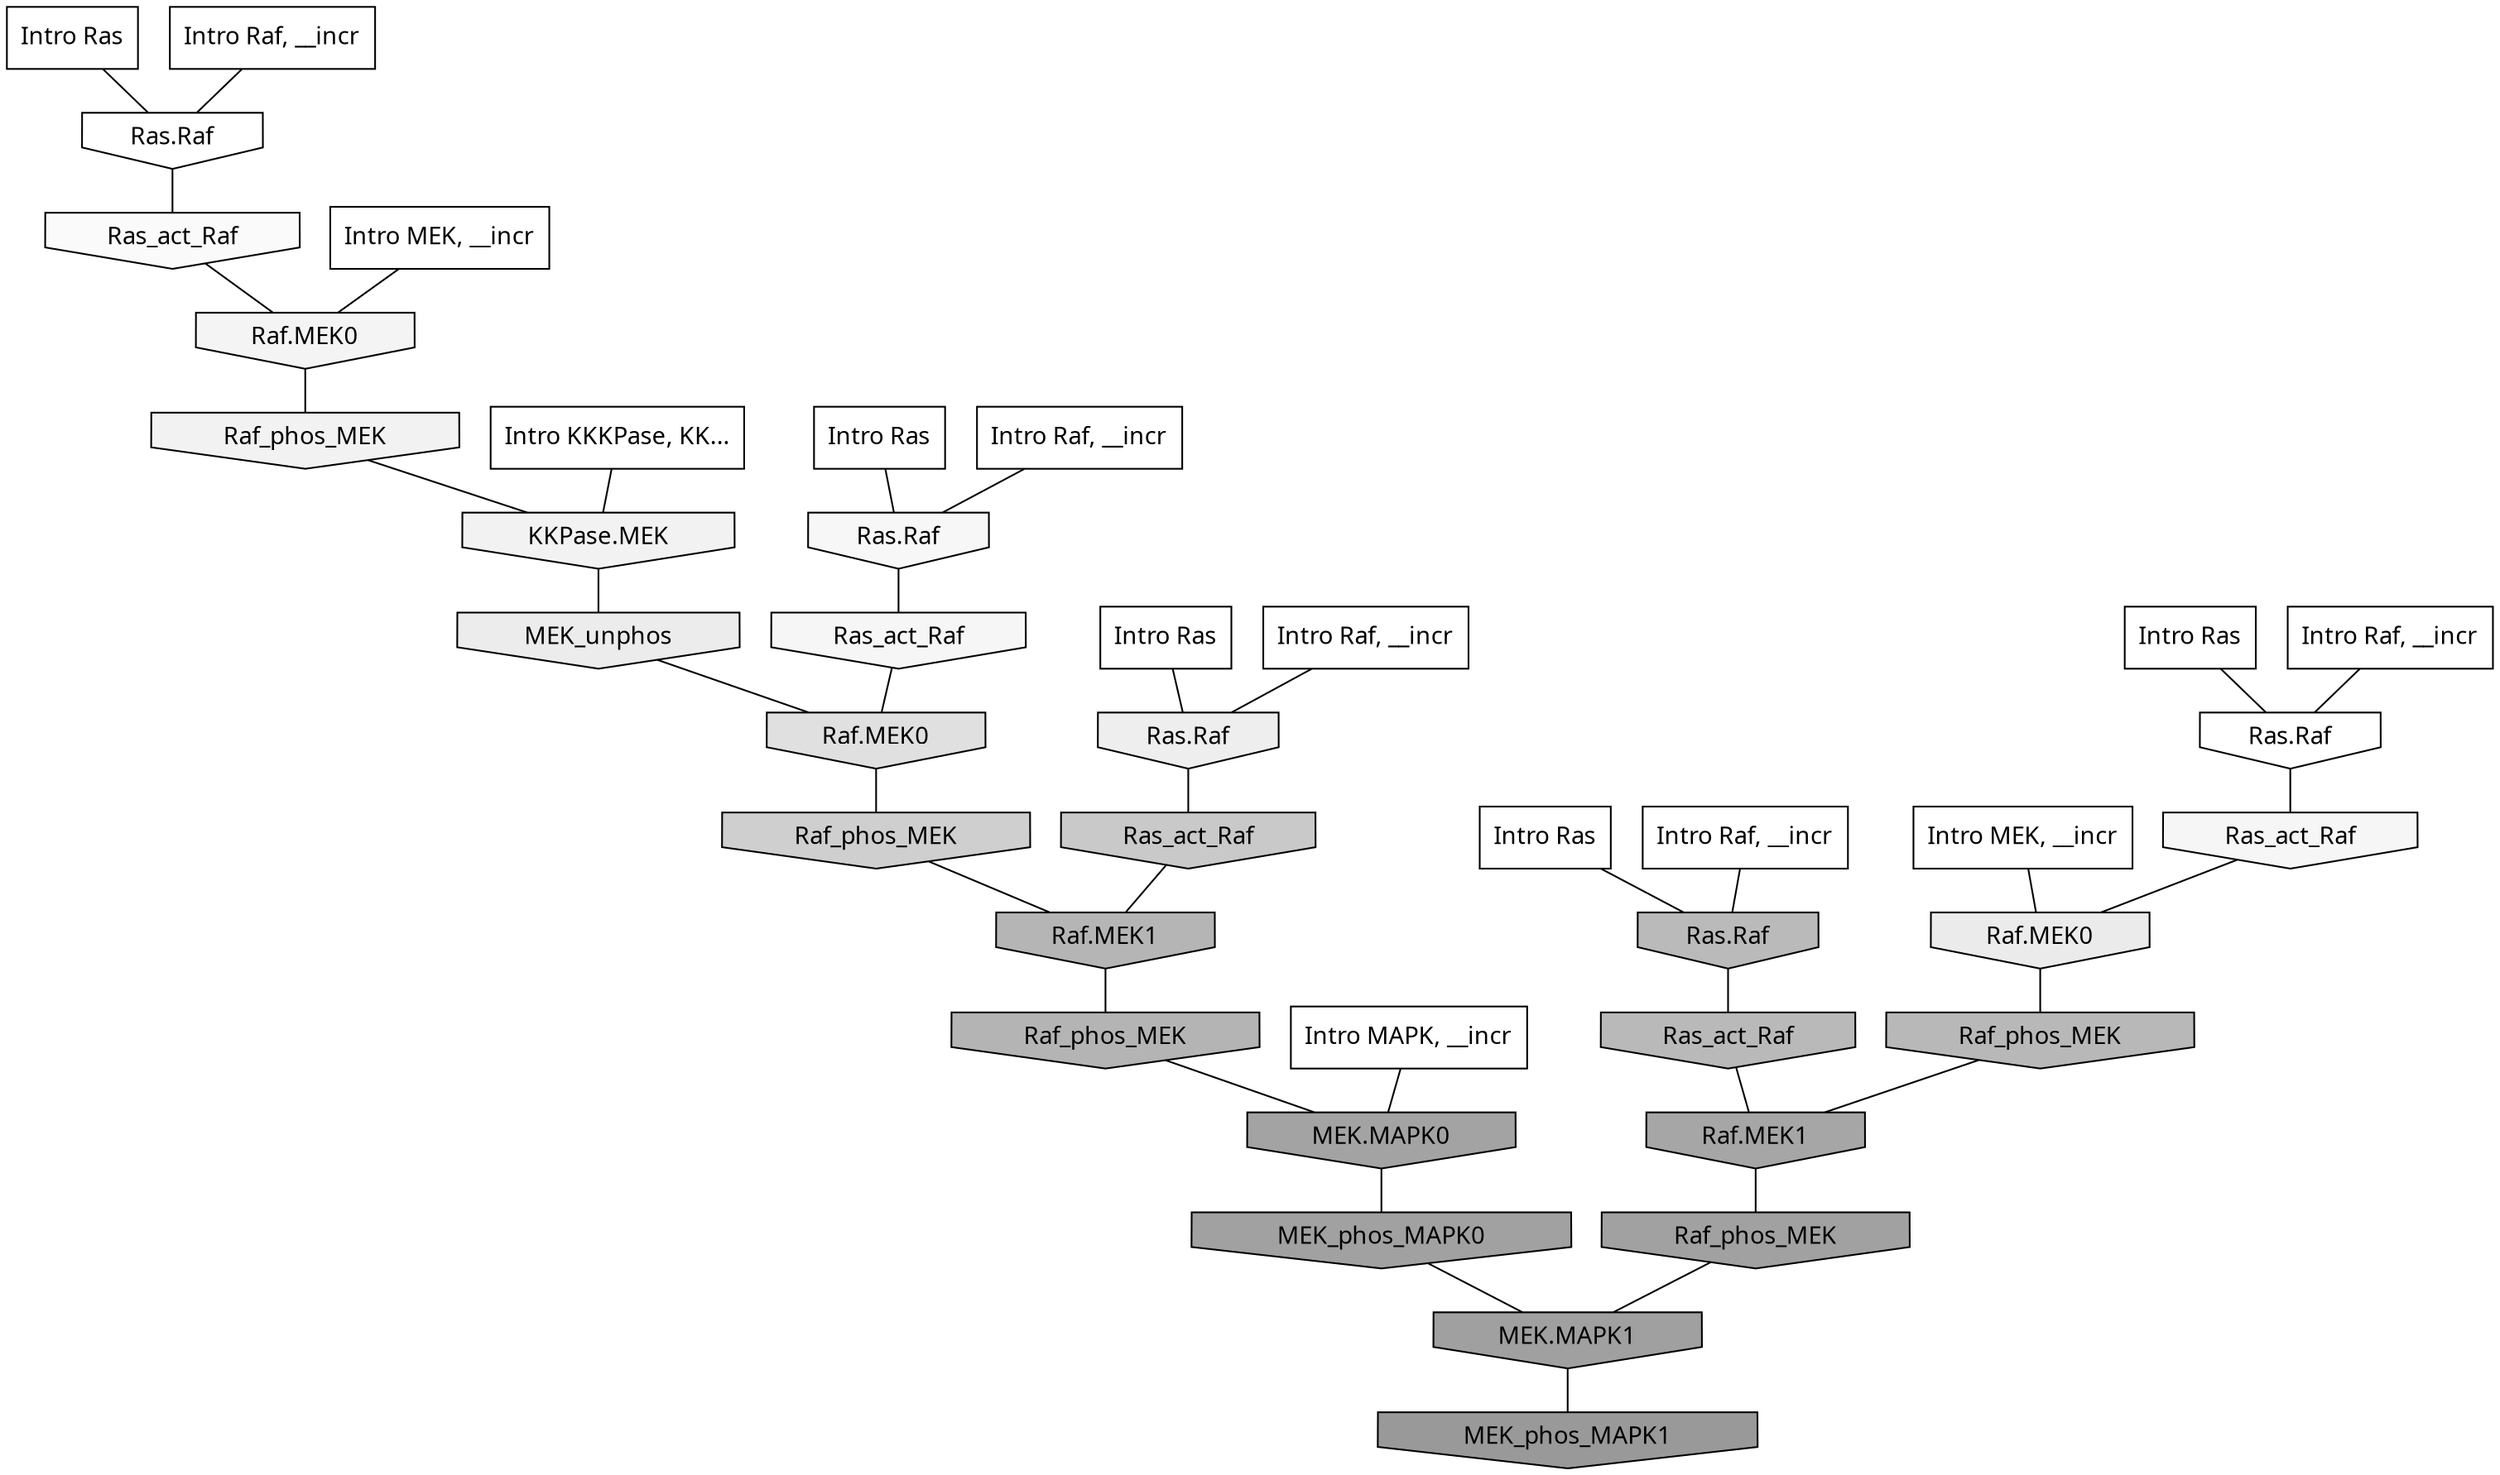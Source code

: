 digraph G{
  rankdir="TB";
  ranksep=0.30;
  node [fontname="CMU Serif"];
  edge [fontname="CMU Serif"];
  
  5 [label="Intro Ras", shape=rectangle, style=filled, fillcolor="0.000 0.000 1.000"]
  
  8 [label="Intro Ras", shape=rectangle, style=filled, fillcolor="0.000 0.000 1.000"]
  
  38 [label="Intro Ras", shape=rectangle, style=filled, fillcolor="0.000 0.000 1.000"]
  
  64 [label="Intro Ras", shape=rectangle, style=filled, fillcolor="0.000 0.000 1.000"]
  
  89 [label="Intro Ras", shape=rectangle, style=filled, fillcolor="0.000 0.000 1.000"]
  
  263 [label="Intro Raf, __incr", shape=rectangle, style=filled, fillcolor="0.000 0.000 1.000"]
  
  290 [label="Intro Raf, __incr", shape=rectangle, style=filled, fillcolor="0.000 0.000 1.000"]
  
  582 [label="Intro Raf, __incr", shape=rectangle, style=filled, fillcolor="0.000 0.000 1.000"]
  
  668 [label="Intro Raf, __incr", shape=rectangle, style=filled, fillcolor="0.000 0.000 1.000"]
  
  669 [label="Intro Raf, __incr", shape=rectangle, style=filled, fillcolor="0.000 0.000 1.000"]
  
  1506 [label="Intro MEK, __incr", shape=rectangle, style=filled, fillcolor="0.000 0.000 1.000"]
  
  1882 [label="Intro MEK, __incr", shape=rectangle, style=filled, fillcolor="0.000 0.000 1.000"]
  
  2564 [label="Intro MAPK, __incr", shape=rectangle, style=filled, fillcolor="0.000 0.000 1.000"]
  
  3160 [label="Intro KKKPase, KK...", shape=rectangle, style=filled, fillcolor="0.000 0.000 1.000"]
  
  3289 [label="Ras.Raf", shape=invhouse, style=filled, fillcolor="0.000 0.000 1.000"]
  
  3306 [label="Ras.Raf", shape=invhouse, style=filled, fillcolor="0.000 0.000 1.000"]
  
  3451 [label="Ras_act_Raf", shape=invhouse, style=filled, fillcolor="0.000 0.000 0.978"]
  
  3541 [label="Ras.Raf", shape=invhouse, style=filled, fillcolor="0.000 0.000 0.967"]
  
  3569 [label="Ras_act_Raf", shape=invhouse, style=filled, fillcolor="0.000 0.000 0.963"]
  
  3577 [label="Ras_act_Raf", shape=invhouse, style=filled, fillcolor="0.000 0.000 0.962"]
  
  3626 [label="Raf.MEK0", shape=invhouse, style=filled, fillcolor="0.000 0.000 0.957"]
  
  3722 [label="Raf_phos_MEK", shape=invhouse, style=filled, fillcolor="0.000 0.000 0.948"]
  
  3733 [label="KKPase.MEK", shape=invhouse, style=filled, fillcolor="0.000 0.000 0.947"]
  
  3975 [label="Ras.Raf", shape=invhouse, style=filled, fillcolor="0.000 0.000 0.932"]
  
  4097 [label="MEK_unphos", shape=invhouse, style=filled, fillcolor="0.000 0.000 0.924"]
  
  4166 [label="Raf.MEK0", shape=invhouse, style=filled, fillcolor="0.000 0.000 0.920"]
  
  4860 [label="Raf.MEK0", shape=invhouse, style=filled, fillcolor="0.000 0.000 0.878"]
  
  6146 [label="Raf_phos_MEK", shape=invhouse, style=filled, fillcolor="0.000 0.000 0.809"]
  
  6741 [label="Ras_act_Raf", shape=invhouse, style=filled, fillcolor="0.000 0.000 0.786"]
  
  8752 [label="Ras.Raf", shape=invhouse, style=filled, fillcolor="0.000 0.000 0.728"]
  
  8906 [label="Ras_act_Raf", shape=invhouse, style=filled, fillcolor="0.000 0.000 0.723"]
  
  9002 [label="Raf_phos_MEK", shape=invhouse, style=filled, fillcolor="0.000 0.000 0.719"]
  
  9508 [label="Raf.MEK1", shape=invhouse, style=filled, fillcolor="0.000 0.000 0.709"]
  
  9605 [label="Raf_phos_MEK", shape=invhouse, style=filled, fillcolor="0.000 0.000 0.707"]
  
  12799 [label="Raf.MEK1", shape=invhouse, style=filled, fillcolor="0.000 0.000 0.650"]
  
  13482 [label="MEK.MAPK0", shape=invhouse, style=filled, fillcolor="0.000 0.000 0.640"]
  
  14200 [label="Raf_phos_MEK", shape=invhouse, style=filled, fillcolor="0.000 0.000 0.630"]
  
  14225 [label="MEK_phos_MAPK0", shape=invhouse, style=filled, fillcolor="0.000 0.000 0.630"]
  
  14448 [label="MEK.MAPK1", shape=invhouse, style=filled, fillcolor="0.000 0.000 0.628"]
  
  16148 [label="MEK_phos_MAPK1", shape=invhouse, style=filled, fillcolor="0.000 0.000 0.600"]
  
  
  14448 -> 16148 [dir=none, color="0.000 0.000 0.000"] 
  14225 -> 14448 [dir=none, color="0.000 0.000 0.000"] 
  14200 -> 14448 [dir=none, color="0.000 0.000 0.000"] 
  13482 -> 14225 [dir=none, color="0.000 0.000 0.000"] 
  12799 -> 14200 [dir=none, color="0.000 0.000 0.000"] 
  9605 -> 13482 [dir=none, color="0.000 0.000 0.000"] 
  9508 -> 9605 [dir=none, color="0.000 0.000 0.000"] 
  9002 -> 12799 [dir=none, color="0.000 0.000 0.000"] 
  8906 -> 12799 [dir=none, color="0.000 0.000 0.000"] 
  8752 -> 8906 [dir=none, color="0.000 0.000 0.000"] 
  6741 -> 9508 [dir=none, color="0.000 0.000 0.000"] 
  6146 -> 9508 [dir=none, color="0.000 0.000 0.000"] 
  4860 -> 6146 [dir=none, color="0.000 0.000 0.000"] 
  4166 -> 9002 [dir=none, color="0.000 0.000 0.000"] 
  4097 -> 4860 [dir=none, color="0.000 0.000 0.000"] 
  3975 -> 6741 [dir=none, color="0.000 0.000 0.000"] 
  3733 -> 4097 [dir=none, color="0.000 0.000 0.000"] 
  3722 -> 3733 [dir=none, color="0.000 0.000 0.000"] 
  3626 -> 3722 [dir=none, color="0.000 0.000 0.000"] 
  3577 -> 4860 [dir=none, color="0.000 0.000 0.000"] 
  3569 -> 4166 [dir=none, color="0.000 0.000 0.000"] 
  3541 -> 3577 [dir=none, color="0.000 0.000 0.000"] 
  3451 -> 3626 [dir=none, color="0.000 0.000 0.000"] 
  3306 -> 3569 [dir=none, color="0.000 0.000 0.000"] 
  3289 -> 3451 [dir=none, color="0.000 0.000 0.000"] 
  3160 -> 3733 [dir=none, color="0.000 0.000 0.000"] 
  2564 -> 13482 [dir=none, color="0.000 0.000 0.000"] 
  1882 -> 3626 [dir=none, color="0.000 0.000 0.000"] 
  1506 -> 4166 [dir=none, color="0.000 0.000 0.000"] 
  669 -> 8752 [dir=none, color="0.000 0.000 0.000"] 
  668 -> 3541 [dir=none, color="0.000 0.000 0.000"] 
  582 -> 3975 [dir=none, color="0.000 0.000 0.000"] 
  290 -> 3306 [dir=none, color="0.000 0.000 0.000"] 
  263 -> 3289 [dir=none, color="0.000 0.000 0.000"] 
  89 -> 3541 [dir=none, color="0.000 0.000 0.000"] 
  64 -> 3306 [dir=none, color="0.000 0.000 0.000"] 
  38 -> 3975 [dir=none, color="0.000 0.000 0.000"] 
  8 -> 8752 [dir=none, color="0.000 0.000 0.000"] 
  5 -> 3289 [dir=none, color="0.000 0.000 0.000"] 
  
  }
